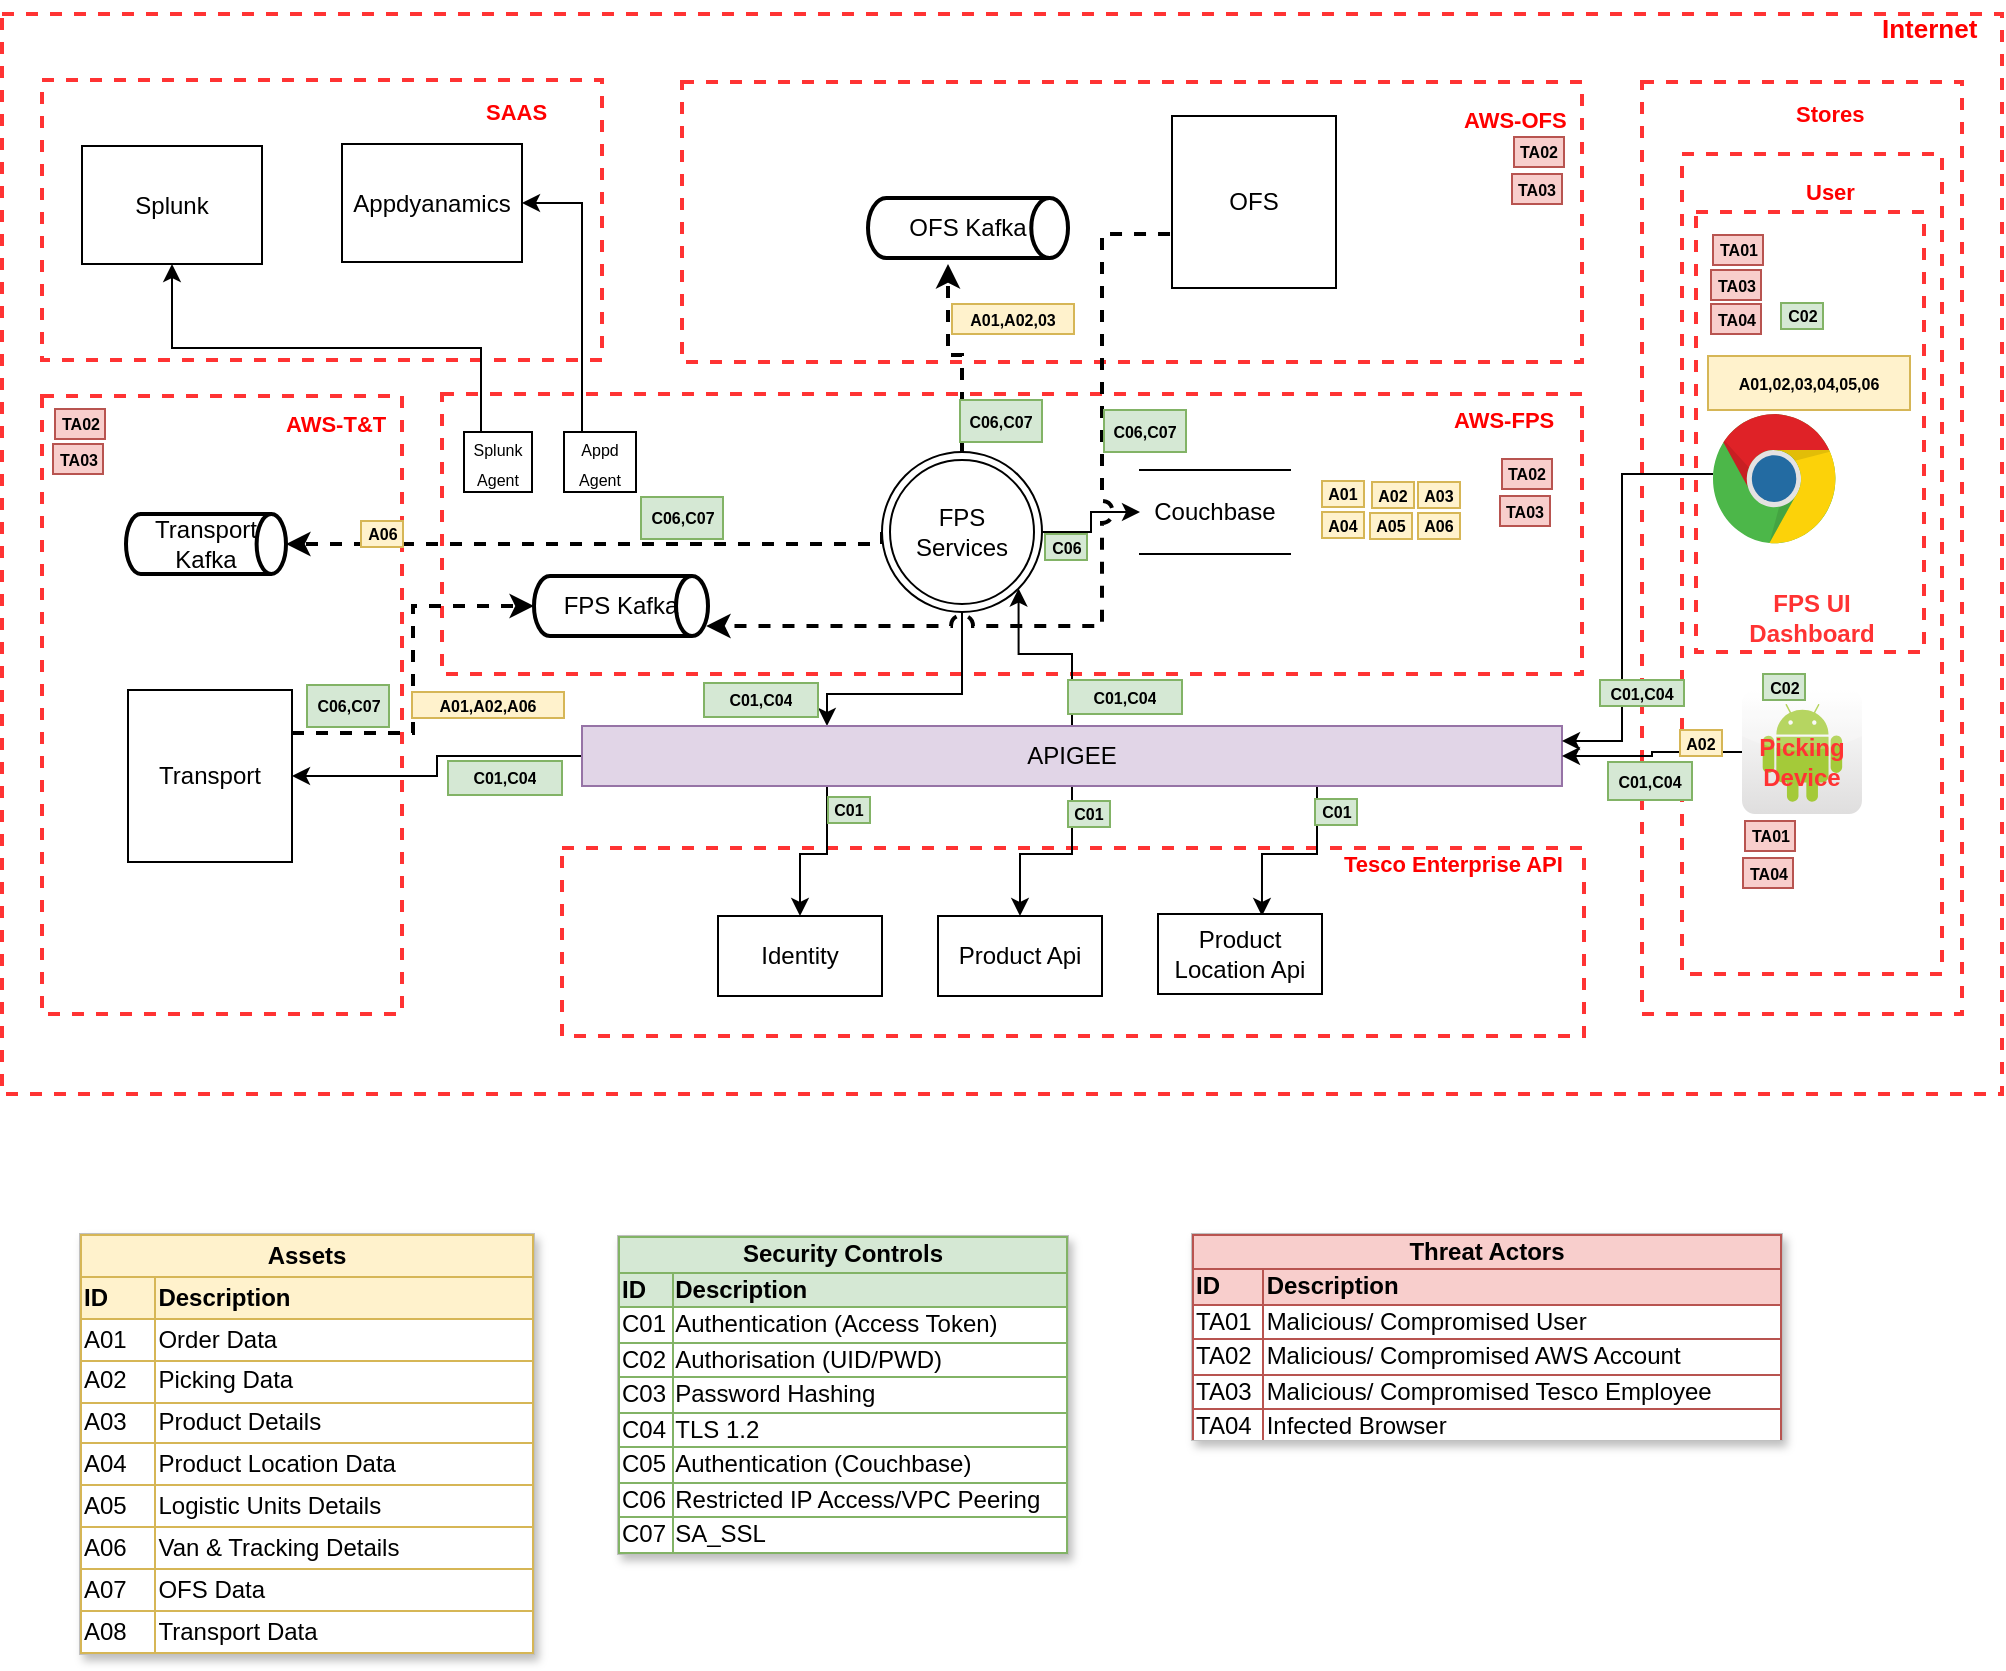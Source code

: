 <mxfile version="10.7.5" type="github"><diagram id="fkVeRdlhxag4KXdCWoBL" name="Page-1"><mxGraphModel dx="2792" dy="707" grid="1" gridSize="10" guides="1" tooltips="1" connect="1" arrows="1" fold="1" page="1" pageScale="1" pageWidth="827" pageHeight="1169" math="0" shadow="0"><root><mxCell id="0"/><mxCell id="1" parent="0"/><mxCell id="V3bHdPxkySxmGlLkFV98-1" value="&amp;nbsp; &amp;nbsp; &amp;nbsp; &amp;nbsp; &amp;nbsp; &amp;nbsp; &amp;nbsp; &amp;nbsp; &amp;nbsp; &amp;nbsp; &amp;nbsp; &amp;nbsp; &amp;nbsp; &amp;nbsp; &amp;nbsp; &amp;nbsp; &amp;nbsp; &amp;nbsp; &amp;nbsp; &amp;nbsp; &amp;nbsp; &amp;nbsp; &amp;nbsp; &amp;nbsp; &amp;nbsp; &amp;nbsp; &amp;nbsp; &amp;nbsp; &amp;nbsp; &amp;nbsp; &amp;nbsp; &amp;nbsp; &amp;nbsp; &amp;nbsp; &amp;nbsp; &amp;nbsp; &amp;nbsp; &amp;nbsp; &amp;nbsp; &amp;nbsp; &amp;nbsp; &amp;nbsp; &amp;nbsp; &amp;nbsp; &amp;nbsp; &amp;nbsp; &amp;nbsp; &amp;nbsp; &amp;nbsp; &amp;nbsp; &amp;nbsp; &amp;nbsp; &amp;nbsp; &amp;nbsp; &amp;nbsp; &amp;nbsp; &amp;nbsp; &amp;nbsp; &amp;nbsp; &amp;nbsp; &amp;nbsp; &amp;nbsp; &amp;nbsp; &amp;nbsp; &amp;nbsp; &amp;nbsp; &amp;nbsp; &amp;nbsp; &amp;nbsp; &amp;nbsp; &amp;nbsp; &amp;nbsp; &amp;nbsp; &amp;nbsp; &amp;nbsp; &amp;nbsp; &amp;nbsp; &amp;nbsp; &amp;nbsp; &amp;nbsp; &amp;nbsp; &amp;nbsp; &amp;nbsp; &amp;nbsp; &amp;nbsp; &amp;nbsp; &amp;nbsp; &amp;nbsp; &amp;nbsp; &amp;nbsp; &amp;nbsp; &amp;nbsp; &amp;nbsp; &amp;nbsp; &amp;nbsp; &amp;nbsp; &amp;nbsp; &amp;nbsp; &amp;nbsp; &amp;nbsp; &amp;nbsp; &amp;nbsp; &amp;nbsp; &amp;nbsp; &amp;nbsp; &amp;nbsp; &amp;nbsp; &amp;nbsp; &amp;nbsp; &amp;nbsp; &amp;nbsp;&amp;nbsp;" style="html=1;fontColor=#FF3333;fontStyle=1;align=left;verticalAlign=top;spacing=0;labelBorderColor=none;fillColor=none;dashed=1;strokeWidth=2;strokeColor=#FF3333;spacingLeft=4;spacingTop=-3;" parent="1" vertex="1"><mxGeometry x="-1015" y="220" width="1000" height="540" as="geometry"/></mxCell><mxCell id="V3bHdPxkySxmGlLkFV98-5" value="" style="rounded=0;whiteSpace=wrap;html=1;dashed=1;strokeColor=#FF3333;strokeWidth=2;fillColor=none;" parent="1" vertex="1"><mxGeometry x="-795" y="410" width="570" height="140" as="geometry"/></mxCell><mxCell id="V3bHdPxkySxmGlLkFV98-46" style="edgeStyle=orthogonalEdgeStyle;rounded=0;orthogonalLoop=1;jettySize=auto;html=1;exitX=0;exitY=0.5;exitDx=0;exitDy=0;fontSize=11;fontColor=#FF0000;dashed=1;strokeWidth=2;" parent="1" source="V3bHdPxkySxmGlLkFV98-6" target="V3bHdPxkySxmGlLkFV98-35" edge="1"><mxGeometry relative="1" as="geometry"><Array as="points"><mxPoint x="-575" y="485"/></Array></mxGeometry></mxCell><mxCell id="V3bHdPxkySxmGlLkFV98-47" style="edgeStyle=orthogonalEdgeStyle;rounded=0;orthogonalLoop=1;jettySize=auto;html=1;exitX=0.5;exitY=0;exitDx=0;exitDy=0;entryX=0.4;entryY=1.1;entryDx=0;entryDy=0;entryPerimeter=0;fontSize=11;fontColor=#FF0000;dashed=1;strokeWidth=2;" parent="1" source="V3bHdPxkySxmGlLkFV98-6" target="V3bHdPxkySxmGlLkFV98-36" edge="1"><mxGeometry relative="1" as="geometry"/></mxCell><mxCell id="V3bHdPxkySxmGlLkFV98-57" style="edgeStyle=orthogonalEdgeStyle;rounded=0;orthogonalLoop=1;jettySize=auto;html=1;exitX=0.5;exitY=1;exitDx=0;exitDy=0;entryX=0.25;entryY=0;entryDx=0;entryDy=0;fontSize=11;fontColor=#FF0000;" parent="1" source="V3bHdPxkySxmGlLkFV98-6" target="V3bHdPxkySxmGlLkFV98-40" edge="1"><mxGeometry relative="1" as="geometry"><Array as="points"><mxPoint x="-535" y="560"/><mxPoint x="-602" y="560"/></Array></mxGeometry></mxCell><mxCell id="V3bHdPxkySxmGlLkFV98-59" style="edgeStyle=orthogonalEdgeStyle;rounded=0;orthogonalLoop=1;jettySize=auto;html=1;exitX=1;exitY=0.5;exitDx=0;exitDy=0;fontSize=11;fontColor=#FF0000;" parent="1" source="V3bHdPxkySxmGlLkFV98-6" target="V3bHdPxkySxmGlLkFV98-7" edge="1"><mxGeometry relative="1" as="geometry"/></mxCell><mxCell id="V3bHdPxkySxmGlLkFV98-6" value="FPS Services" style="ellipse;shape=doubleEllipse;whiteSpace=wrap;html=1;aspect=fixed;" parent="1" vertex="1"><mxGeometry x="-575" y="439" width="80" height="80" as="geometry"/></mxCell><mxCell id="V3bHdPxkySxmGlLkFV98-7" value="Couchbase" style="shape=partialRectangle;whiteSpace=wrap;html=1;left=0;right=0;fillColor=none;" parent="1" vertex="1"><mxGeometry x="-446" y="448" width="75" height="42" as="geometry"/></mxCell><UserObject label="&lt;b style=&quot;font-size: 8px&quot;&gt;A01&lt;/b&gt;" placeholders="1" name="Variable" id="V3bHdPxkySxmGlLkFV98-8"><mxCell style="text;html=1;strokeColor=#d6b656;fillColor=#fff2cc;align=center;verticalAlign=middle;whiteSpace=wrap;overflow=hidden;fontSize=8;" parent="1" vertex="1"><mxGeometry x="-355" y="453.5" width="21" height="13" as="geometry"/></mxCell></UserObject><UserObject label="&lt;b style=&quot;font-size: 8px&quot;&gt;A04&lt;/b&gt;" placeholders="1" name="Variable" id="V3bHdPxkySxmGlLkFV98-9"><mxCell style="text;html=1;strokeColor=#d6b656;fillColor=#fff2cc;align=center;verticalAlign=middle;whiteSpace=wrap;overflow=hidden;fontSize=8;" parent="1" vertex="1"><mxGeometry x="-355" y="469" width="21" height="13" as="geometry"/></mxCell></UserObject><UserObject label="&lt;b style=&quot;font-size: 8px&quot;&gt;A05&lt;/b&gt;" placeholders="1" name="Variable" id="V3bHdPxkySxmGlLkFV98-10"><mxCell style="text;html=1;strokeColor=#d6b656;fillColor=#fff2cc;align=center;verticalAlign=middle;whiteSpace=wrap;overflow=hidden;fontSize=8;" parent="1" vertex="1"><mxGeometry x="-331" y="469.5" width="21" height="13" as="geometry"/></mxCell></UserObject><UserObject label="&lt;b style=&quot;font-size: 8px&quot;&gt;A03&lt;/b&gt;" placeholders="1" name="Variable" id="V3bHdPxkySxmGlLkFV98-11"><mxCell style="text;html=1;strokeColor=#d6b656;fillColor=#fff2cc;align=center;verticalAlign=middle;whiteSpace=wrap;overflow=hidden;fontSize=8;" parent="1" vertex="1"><mxGeometry x="-307" y="454" width="21" height="13" as="geometry"/></mxCell></UserObject><UserObject label="&lt;b style=&quot;font-size: 8px&quot;&gt;A06&lt;/b&gt;" placeholders="1" name="Variable" id="V3bHdPxkySxmGlLkFV98-12"><mxCell style="text;html=1;strokeColor=#d6b656;fillColor=#fff2cc;align=center;verticalAlign=middle;whiteSpace=wrap;overflow=hidden;fontSize=8;" parent="1" vertex="1"><mxGeometry x="-307" y="469.5" width="21" height="13" as="geometry"/></mxCell></UserObject><UserObject label="&lt;b style=&quot;font-size: 8px&quot;&gt;A02&lt;/b&gt;" placeholders="1" name="Variable" id="V3bHdPxkySxmGlLkFV98-13"><mxCell style="text;html=1;strokeColor=#d6b656;fillColor=#fff2cc;align=center;verticalAlign=middle;whiteSpace=wrap;overflow=hidden;fontSize=8;" parent="1" vertex="1"><mxGeometry x="-330" y="454" width="21" height="13" as="geometry"/></mxCell></UserObject><mxCell id="V3bHdPxkySxmGlLkFV98-16" value="AWS-FPS" style="text;html=1;fillColor=none;fontColor=#FF0000;fontSize=11;fontStyle=1" parent="1" vertex="1"><mxGeometry x="-291" y="410" width="50" height="30" as="geometry"/></mxCell><mxCell id="V3bHdPxkySxmGlLkFV98-17" value="" style="rounded=0;whiteSpace=wrap;html=1;dashed=1;strokeColor=#FF3333;strokeWidth=2;fillColor=none;" parent="1" vertex="1"><mxGeometry x="-735" y="637" width="511" height="94" as="geometry"/></mxCell><mxCell id="V3bHdPxkySxmGlLkFV98-18" value="" style="rounded=0;whiteSpace=wrap;html=1;dashed=1;strokeColor=#FF3333;strokeWidth=2;fillColor=none;" parent="1" vertex="1"><mxGeometry x="-675" y="254" width="450" height="140" as="geometry"/></mxCell><mxCell id="V3bHdPxkySxmGlLkFV98-19" value="" style="rounded=0;whiteSpace=wrap;html=1;dashed=1;strokeColor=#FF3333;strokeWidth=2;fillColor=none;" parent="1" vertex="1"><mxGeometry x="-995" y="253" width="280" height="140" as="geometry"/></mxCell><mxCell id="V3bHdPxkySxmGlLkFV98-20" value="" style="rounded=0;whiteSpace=wrap;html=1;dashed=1;strokeColor=#FF3333;strokeWidth=2;fillColor=none;" parent="1" vertex="1"><mxGeometry x="-995" y="411" width="180" height="309" as="geometry"/></mxCell><mxCell id="V3bHdPxkySxmGlLkFV98-45" style="edgeStyle=orthogonalEdgeStyle;rounded=0;orthogonalLoop=1;jettySize=auto;html=1;exitX=1;exitY=0.25;exitDx=0;exitDy=0;entryX=0;entryY=0.5;entryDx=0;entryDy=0;entryPerimeter=0;fontSize=11;fontColor=#FF0000;dashed=1;strokeWidth=2;" parent="1" source="V3bHdPxkySxmGlLkFV98-21" target="V3bHdPxkySxmGlLkFV98-37" edge="1"><mxGeometry relative="1" as="geometry"/></mxCell><mxCell id="V3bHdPxkySxmGlLkFV98-21" value="Transport" style="rounded=0;whiteSpace=wrap;html=1;strokeColor=#000000;strokeWidth=1;" parent="1" vertex="1"><mxGeometry x="-952" y="558" width="82" height="86" as="geometry"/></mxCell><mxCell id="V3bHdPxkySxmGlLkFV98-22" value="AWS-T&amp;amp;T" style="text;html=1;fillColor=none;fontColor=#FF0000;fontSize=11;fontStyle=1" parent="1" vertex="1"><mxGeometry x="-875" y="412" width="50" height="30" as="geometry"/></mxCell><mxCell id="V3bHdPxkySxmGlLkFV98-23" value="AWS-OFS" style="text;html=1;fillColor=none;fontColor=#FF0000;fontSize=11;fontStyle=1" parent="1" vertex="1"><mxGeometry x="-286" y="260" width="50" height="30" as="geometry"/></mxCell><mxCell id="V3bHdPxkySxmGlLkFV98-24" value="Splunk" style="rounded=0;whiteSpace=wrap;html=1;strokeColor=#000000;strokeWidth=1;" parent="1" vertex="1"><mxGeometry x="-975" y="286" width="90" height="59" as="geometry"/></mxCell><mxCell id="V3bHdPxkySxmGlLkFV98-25" value="Appdyanamics" style="rounded=0;whiteSpace=wrap;html=1;strokeColor=#000000;strokeWidth=1;" parent="1" vertex="1"><mxGeometry x="-845" y="285" width="90" height="59" as="geometry"/></mxCell><mxCell id="V3bHdPxkySxmGlLkFV98-27" value="SAAS" style="text;html=1;fillColor=none;fontColor=#FF0000;fontSize=11;fontStyle=1" parent="1" vertex="1"><mxGeometry x="-775" y="256" width="50" height="30" as="geometry"/></mxCell><mxCell id="V3bHdPxkySxmGlLkFV98-28" value="Tesco Enterprise API" style="text;html=1;fillColor=none;fontColor=#FF0000;fontSize=11;fontStyle=1" parent="1" vertex="1"><mxGeometry x="-346.5" y="632" width="50" height="30" as="geometry"/></mxCell><mxCell id="V3bHdPxkySxmGlLkFV98-33" style="edgeStyle=orthogonalEdgeStyle;rounded=0;orthogonalLoop=1;jettySize=auto;html=1;exitX=0.25;exitY=0;exitDx=0;exitDy=0;entryX=1;entryY=0.5;entryDx=0;entryDy=0;fontSize=11;fontColor=#FF0000;" parent="1" source="V3bHdPxkySxmGlLkFV98-29" target="V3bHdPxkySxmGlLkFV98-25" edge="1"><mxGeometry relative="1" as="geometry"/></mxCell><mxCell id="V3bHdPxkySxmGlLkFV98-29" value="&lt;font style=&quot;font-size: 8px&quot;&gt;Appd&lt;br&gt;Agent&lt;br&gt;&lt;/font&gt;" style="rounded=0;whiteSpace=wrap;html=1;" parent="1" vertex="1"><mxGeometry x="-734" y="429" width="36" height="30" as="geometry"/></mxCell><mxCell id="V3bHdPxkySxmGlLkFV98-31" style="edgeStyle=orthogonalEdgeStyle;rounded=0;orthogonalLoop=1;jettySize=auto;html=1;exitX=0.25;exitY=0;exitDx=0;exitDy=0;entryX=0.5;entryY=1;entryDx=0;entryDy=0;fontSize=11;fontColor=#FF0000;" parent="1" source="V3bHdPxkySxmGlLkFV98-30" target="V3bHdPxkySxmGlLkFV98-24" edge="1"><mxGeometry relative="1" as="geometry"/></mxCell><mxCell id="V3bHdPxkySxmGlLkFV98-30" value="&lt;font style=&quot;font-size: 8px&quot;&gt;Splunk Agent&lt;/font&gt;" style="rounded=0;whiteSpace=wrap;html=1;" parent="1" vertex="1"><mxGeometry x="-784" y="429" width="34" height="30" as="geometry"/></mxCell><mxCell id="V3bHdPxkySxmGlLkFV98-54" style="edgeStyle=orthogonalEdgeStyle;rounded=0;orthogonalLoop=1;jettySize=auto;html=1;exitX=-0.012;exitY=0.686;exitDx=0;exitDy=0;entryX=0.989;entryY=0.833;entryDx=0;entryDy=0;entryPerimeter=0;fontSize=11;fontColor=#FF0000;exitPerimeter=0;jumpStyle=arc;jumpSize=9;dashed=1;strokeWidth=2;" parent="1" source="V3bHdPxkySxmGlLkFV98-34" target="V3bHdPxkySxmGlLkFV98-37" edge="1"><mxGeometry relative="1" as="geometry"><Array as="points"><mxPoint x="-465" y="330"/><mxPoint x="-465" y="526"/></Array></mxGeometry></mxCell><mxCell id="V3bHdPxkySxmGlLkFV98-34" value="OFS" style="rounded=0;whiteSpace=wrap;html=1;strokeColor=#000000;strokeWidth=1;" parent="1" vertex="1"><mxGeometry x="-430" y="271" width="82" height="86" as="geometry"/></mxCell><mxCell id="V3bHdPxkySxmGlLkFV98-35" value="Transport Kafka" style="strokeWidth=2;html=1;shape=mxgraph.flowchart.direct_data;whiteSpace=wrap;" parent="1" vertex="1"><mxGeometry x="-953" y="470" width="80" height="30" as="geometry"/></mxCell><mxCell id="V3bHdPxkySxmGlLkFV98-36" value="OFS Kafka" style="strokeWidth=2;html=1;shape=mxgraph.flowchart.direct_data;whiteSpace=wrap;" parent="1" vertex="1"><mxGeometry x="-582" y="312" width="100" height="30" as="geometry"/></mxCell><mxCell id="V3bHdPxkySxmGlLkFV98-37" value="FPS Kafka" style="strokeWidth=2;html=1;shape=mxgraph.flowchart.direct_data;whiteSpace=wrap;" parent="1" vertex="1"><mxGeometry x="-749" y="501" width="87" height="30" as="geometry"/></mxCell><mxCell id="V3bHdPxkySxmGlLkFV98-42" style="edgeStyle=orthogonalEdgeStyle;rounded=0;orthogonalLoop=1;jettySize=auto;html=1;fontSize=11;fontColor=#FF0000;" parent="1" source="V3bHdPxkySxmGlLkFV98-40" target="V3bHdPxkySxmGlLkFV98-21" edge="1"><mxGeometry relative="1" as="geometry"/></mxCell><mxCell id="V3bHdPxkySxmGlLkFV98-60" style="edgeStyle=orthogonalEdgeStyle;rounded=0;orthogonalLoop=1;jettySize=auto;html=1;exitX=0.5;exitY=0;exitDx=0;exitDy=0;entryX=1;entryY=1;entryDx=0;entryDy=0;fontSize=11;fontColor=#FF0000;" parent="1" source="V3bHdPxkySxmGlLkFV98-40" target="V3bHdPxkySxmGlLkFV98-6" edge="1"><mxGeometry relative="1" as="geometry"><Array as="points"><mxPoint x="-480" y="540"/><mxPoint x="-507" y="540"/></Array></mxGeometry></mxCell><mxCell id="V3bHdPxkySxmGlLkFV98-61" style="edgeStyle=orthogonalEdgeStyle;rounded=0;orthogonalLoop=1;jettySize=auto;html=1;exitX=0.25;exitY=1;exitDx=0;exitDy=0;fontSize=11;fontColor=#FF0000;" parent="1" source="V3bHdPxkySxmGlLkFV98-40" target="V3bHdPxkySxmGlLkFV98-49" edge="1"><mxGeometry relative="1" as="geometry"><Array as="points"><mxPoint x="-602" y="640"/><mxPoint x="-616" y="640"/></Array></mxGeometry></mxCell><mxCell id="V3bHdPxkySxmGlLkFV98-62" style="edgeStyle=orthogonalEdgeStyle;rounded=0;orthogonalLoop=1;jettySize=auto;html=1;exitX=0.5;exitY=1;exitDx=0;exitDy=0;fontSize=11;fontColor=#FF0000;" parent="1" source="V3bHdPxkySxmGlLkFV98-40" target="V3bHdPxkySxmGlLkFV98-50" edge="1"><mxGeometry relative="1" as="geometry"><Array as="points"><mxPoint x="-480" y="640"/><mxPoint x="-506" y="640"/></Array></mxGeometry></mxCell><mxCell id="V3bHdPxkySxmGlLkFV98-63" style="edgeStyle=orthogonalEdgeStyle;rounded=0;orthogonalLoop=1;jettySize=auto;html=1;exitX=0.75;exitY=1;exitDx=0;exitDy=0;entryX=0.634;entryY=0.025;entryDx=0;entryDy=0;entryPerimeter=0;fontSize=11;fontColor=#FF0000;" parent="1" source="V3bHdPxkySxmGlLkFV98-40" target="V3bHdPxkySxmGlLkFV98-51" edge="1"><mxGeometry relative="1" as="geometry"><Array as="points"><mxPoint x="-357" y="640"/><mxPoint x="-385" y="640"/></Array></mxGeometry></mxCell><mxCell id="V3bHdPxkySxmGlLkFV98-40" value="APIGEE" style="rounded=0;whiteSpace=wrap;html=1;fillColor=#e1d5e7;strokeColor=#9673a6;" parent="1" vertex="1"><mxGeometry x="-725" y="576" width="490" height="30" as="geometry"/></mxCell><mxCell id="V3bHdPxkySxmGlLkFV98-49" value="Identity" style="rounded=0;whiteSpace=wrap;html=1;strokeColor=#000000;strokeWidth=1;" parent="1" vertex="1"><mxGeometry x="-657" y="671" width="82" height="40" as="geometry"/></mxCell><mxCell id="V3bHdPxkySxmGlLkFV98-50" value="Product Api" style="rounded=0;whiteSpace=wrap;html=1;strokeColor=#000000;strokeWidth=1;" parent="1" vertex="1"><mxGeometry x="-547" y="671" width="82" height="40" as="geometry"/></mxCell><mxCell id="V3bHdPxkySxmGlLkFV98-51" value="Product Location Api" style="rounded=0;whiteSpace=wrap;html=1;strokeColor=#000000;strokeWidth=1;" parent="1" vertex="1"><mxGeometry x="-437" y="670" width="82" height="40" as="geometry"/></mxCell><mxCell id="V3bHdPxkySxmGlLkFV98-52" value="" style="rounded=0;whiteSpace=wrap;html=1;dashed=1;strokeColor=#FF3333;strokeWidth=2;fillColor=none;" parent="1" vertex="1"><mxGeometry x="-195" y="254" width="160" height="466" as="geometry"/></mxCell><mxCell id="V3bHdPxkySxmGlLkFV98-64" value="Stores" style="text;html=1;fillColor=none;fontColor=#FF0000;fontSize=11;fontStyle=1" parent="1" vertex="1"><mxGeometry x="-120" y="257" width="50" height="30" as="geometry"/></mxCell><mxCell id="V3bHdPxkySxmGlLkFV98-65" value="" style="rounded=0;whiteSpace=wrap;html=1;dashed=1;strokeColor=#FF3333;strokeWidth=2;fillColor=none;" parent="1" vertex="1"><mxGeometry x="-175" y="290" width="130" height="410" as="geometry"/></mxCell><mxCell id="V3bHdPxkySxmGlLkFV98-66" value="User" style="text;html=1;fillColor=none;fontColor=#FF0000;fontSize=11;fontStyle=1" parent="1" vertex="1"><mxGeometry x="-115" y="296" width="50" height="30" as="geometry"/></mxCell><mxCell id="V3bHdPxkySxmGlLkFV98-68" style="edgeStyle=orthogonalEdgeStyle;rounded=0;orthogonalLoop=1;jettySize=auto;html=1;entryX=1;entryY=0.5;entryDx=0;entryDy=0;fontSize=11;fontColor=#FF0000;" parent="1" source="V3bHdPxkySxmGlLkFV98-67" target="V3bHdPxkySxmGlLkFV98-40" edge="1"><mxGeometry relative="1" as="geometry"/></mxCell><mxCell id="V3bHdPxkySxmGlLkFV98-67" value="" style="dashed=0;outlineConnect=0;html=1;align=center;labelPosition=center;verticalLabelPosition=bottom;verticalAlign=top;shape=mxgraph.webicons.android;fillColor=#FFFFFF;gradientColor=#DFDEDE;fontSize=11;fontColor=#FF0000;" parent="1" vertex="1"><mxGeometry x="-145" y="558" width="60" height="62" as="geometry"/></mxCell><mxCell id="V3bHdPxkySxmGlLkFV98-70" style="edgeStyle=orthogonalEdgeStyle;rounded=0;orthogonalLoop=1;jettySize=auto;html=1;entryX=1;entryY=0.25;entryDx=0;entryDy=0;fontSize=11;fontColor=#FF0000;" parent="1" source="V3bHdPxkySxmGlLkFV98-69" target="V3bHdPxkySxmGlLkFV98-40" edge="1"><mxGeometry relative="1" as="geometry"><Array as="points"><mxPoint x="-205" y="450"/><mxPoint x="-205" y="584"/></Array></mxGeometry></mxCell><mxCell id="V3bHdPxkySxmGlLkFV98-69" value="" style="dashed=0;outlineConnect=0;html=1;align=center;labelPosition=center;verticalLabelPosition=bottom;verticalAlign=top;shape=mxgraph.weblogos.chrome;fillColor=none;fontSize=11;fontColor=#FF0000;" parent="1" vertex="1"><mxGeometry x="-159.5" y="420" width="62" height="66" as="geometry"/></mxCell><mxCell id="V3bHdPxkySxmGlLkFV98-71" value="&lt;table border=&quot;1&quot; width=&quot;100%&quot; style=&quot;width: 100% ; height: 100% ; border-collapse: collapse ; border: 1px solid #d6b656&quot;&gt;&lt;tbody&gt;&lt;tr style=&quot;background-color: #fff2cc ; color: #000000 ; border: 1px solid #d6b656&quot;&gt;&lt;th align=&quot;center&quot; colspan=&quot;2&quot;&gt;Assets&lt;/th&gt;&lt;/tr&gt;&lt;tr style=&quot;background-color: #fff2cc ; color: #000000 ; border: 1px solid #d6b656&quot;&gt;&lt;th align=&quot;left&quot; style=&quot;border: 1px solid #d6b656&quot;&gt;ID&lt;/th&gt;&lt;th align=&quot;left&quot; style=&quot;border: 1px solid #d6b656&quot;&gt;Description&lt;/th&gt;&lt;/tr&gt;&lt;tr&gt;&lt;td style=&quot;border: 1px solid #d6b656&quot;&gt;A01&lt;/td&gt;&lt;td style=&quot;border: 1px solid #d6b656&quot;&gt;Order Data&lt;/td&gt;&lt;/tr&gt;&lt;tr&gt;&lt;td&gt;A02&lt;/td&gt;&lt;td&gt;Picking Data&lt;/td&gt;&lt;/tr&gt;&lt;tr&gt;&lt;td&gt;A03&lt;/td&gt;&lt;td&gt;Product Details&lt;/td&gt;&lt;/tr&gt;&lt;tr&gt;&lt;td&gt;A04&lt;/td&gt;&lt;td&gt;Product Location Data&lt;/td&gt;&lt;/tr&gt;&lt;tr&gt;&lt;td&gt;A05&lt;/td&gt;&lt;td&gt;Logistic Units Details&lt;/td&gt;&lt;/tr&gt;&lt;tr&gt;&lt;td&gt;A06&lt;/td&gt;&lt;td&gt;Van &amp;amp; Tracking Details&lt;/td&gt;&lt;/tr&gt;&lt;tr&gt;&lt;td&gt;A07&lt;/td&gt;&lt;td&gt;OFS Data&lt;/td&gt;&lt;/tr&gt;&lt;tr&gt;&lt;td&gt;A08&lt;/td&gt;&lt;td&gt;Transport Data&lt;/td&gt;&lt;/tr&gt;&lt;/tbody&gt;&lt;/table&gt;" style="text;html=1;strokeColor=#c0c0c0;fillColor=#ffffff;overflow=fill;rounded=0;shadow=1;labelBackgroundColor=#ffffff;fontColor=#000000;align=left;" parent="1" vertex="1"><mxGeometry x="-976" y="830" width="227" height="210" as="geometry"/></mxCell><mxCell id="V3bHdPxkySxmGlLkFV98-73" value="&lt;table border=&quot;1&quot; width=&quot;100%&quot; style=&quot;width: 100% ; height: 100% ; border-collapse: collapse ; border: 1px solid #b85450&quot;&gt;&lt;tbody&gt;&lt;tr style=&quot;background-color: #f8cecc ; color: #000000 ; border: 1px solid #b85450&quot;&gt;&lt;th align=&quot;center&quot; colspan=&quot;2&quot;&gt;Threat Actors&lt;/th&gt;&lt;/tr&gt;&lt;tr style=&quot;background-color: #f8cecc ; color: #000000 ; border: 1px solid #b85450&quot;&gt;&lt;th align=&quot;left&quot; style=&quot;border: 1px solid #b85450&quot;&gt;ID&lt;/th&gt;&lt;th align=&quot;left&quot; style=&quot;border: 1px solid #b85450&quot;&gt;Description&lt;/th&gt;&lt;/tr&gt;&lt;tr&gt;&lt;td style=&quot;border: 1px solid #b85450&quot;&gt;TA01&lt;/td&gt;&lt;td style=&quot;border: 1px solid #b85450&quot;&gt;Malicious/ Compromised User&lt;/td&gt;&lt;/tr&gt;&lt;tr&gt;&lt;td&gt;TA02&lt;/td&gt;&lt;td&gt;Malicious/ Compromised AWS Account&lt;br&gt;&lt;/td&gt;&lt;/tr&gt;&lt;tr&gt;&lt;td&gt;TA03&lt;/td&gt;&lt;td&gt;Malicious/ Compromised Tesco Employee&lt;br&gt;&lt;/td&gt;&lt;/tr&gt;&lt;tr&gt;&lt;td&gt;TA04&lt;/td&gt;&lt;td&gt;Infected Browser&lt;/td&gt;&lt;/tr&gt;&lt;/tbody&gt;&lt;/table&gt;" style="text;html=1;strokeColor=#c0c0c0;fillColor=#ffffff;overflow=fill;rounded=0;shadow=1;labelBackgroundColor=#ffffff;fontColor=#000000;align=left;" parent="1" vertex="1"><mxGeometry x="-420" y="830" width="295" height="103" as="geometry"/></mxCell><UserObject label="&lt;b&gt;C02&lt;/b&gt;" placeholders="1" name="Variable" id="V3bHdPxkySxmGlLkFV98-74"><mxCell style="text;html=1;strokeColor=#82b366;fillColor=#d5e8d4;align=center;verticalAlign=middle;whiteSpace=wrap;overflow=hidden;fontSize=8;" parent="1" vertex="1"><mxGeometry x="-125.5" y="364.5" width="21" height="13" as="geometry"/></mxCell></UserObject><UserObject label="&lt;b&gt;C02&lt;/b&gt;" placeholders="1" name="Variable" id="V3bHdPxkySxmGlLkFV98-75"><mxCell style="text;html=1;strokeColor=#82b366;fillColor=#d5e8d4;align=center;verticalAlign=middle;whiteSpace=wrap;overflow=hidden;fontSize=8;" parent="1" vertex="1"><mxGeometry x="-134.5" y="550" width="21" height="13" as="geometry"/></mxCell></UserObject><UserObject label="&lt;b&gt;C01,C04&lt;/b&gt;" placeholders="1" name="Variable" id="V3bHdPxkySxmGlLkFV98-78"><mxCell style="text;html=1;strokeColor=#82b366;fillColor=#d5e8d4;align=center;verticalAlign=middle;whiteSpace=wrap;overflow=hidden;fontSize=8;" parent="1" vertex="1"><mxGeometry x="-216" y="553" width="42" height="13" as="geometry"/></mxCell></UserObject><UserObject label="&lt;b&gt;C01,C04&lt;/b&gt;" placeholders="1" name="Variable" id="V3bHdPxkySxmGlLkFV98-80"><mxCell style="text;html=1;strokeColor=#82b366;fillColor=#d5e8d4;align=center;verticalAlign=middle;whiteSpace=wrap;overflow=hidden;fontSize=8;" parent="1" vertex="1"><mxGeometry x="-212" y="594" width="42" height="19" as="geometry"/></mxCell></UserObject><UserObject label="&lt;b&gt;C01&lt;/b&gt;" placeholders="1" name="Variable" id="V3bHdPxkySxmGlLkFV98-81"><mxCell style="text;html=1;strokeColor=#82b366;fillColor=#d5e8d4;align=center;verticalAlign=middle;whiteSpace=wrap;overflow=hidden;fontSize=8;" parent="1" vertex="1"><mxGeometry x="-358.5" y="612.5" width="21" height="13" as="geometry"/></mxCell></UserObject><UserObject label="&lt;b&gt;C01&lt;/b&gt;" placeholders="1" name="Variable" id="V3bHdPxkySxmGlLkFV98-90"><mxCell style="text;html=1;strokeColor=#82b366;fillColor=#d5e8d4;align=center;verticalAlign=middle;whiteSpace=wrap;overflow=hidden;fontSize=8;" parent="1" vertex="1"><mxGeometry x="-482" y="613.5" width="21" height="13" as="geometry"/></mxCell></UserObject><UserObject label="&lt;b&gt;C01&lt;/b&gt;" placeholders="1" name="Variable" id="V3bHdPxkySxmGlLkFV98-91"><mxCell style="text;html=1;strokeColor=#82b366;fillColor=#d5e8d4;align=center;verticalAlign=middle;whiteSpace=wrap;overflow=hidden;fontSize=8;" parent="1" vertex="1"><mxGeometry x="-602" y="611.5" width="21" height="13" as="geometry"/></mxCell></UserObject><UserObject label="&lt;b&gt;C06,C07&lt;/b&gt;" placeholders="1" name="Variable" id="V3bHdPxkySxmGlLkFV98-100"><mxCell style="text;html=1;strokeColor=#82b366;fillColor=#d5e8d4;align=center;verticalAlign=middle;whiteSpace=wrap;overflow=hidden;fontSize=8;" parent="1" vertex="1"><mxGeometry x="-536" y="413" width="41" height="21" as="geometry"/></mxCell></UserObject><UserObject label="&lt;b&gt;C01,C04&lt;/b&gt;" placeholders="1" name="Variable" id="V3bHdPxkySxmGlLkFV98-103"><mxCell style="text;html=1;strokeColor=#82b366;fillColor=#d5e8d4;align=center;verticalAlign=middle;whiteSpace=wrap;overflow=hidden;fontSize=8;" parent="1" vertex="1"><mxGeometry x="-482" y="553" width="57" height="17" as="geometry"/></mxCell></UserObject><UserObject label="&lt;b&gt;TA02&lt;/b&gt;" placeholders="1" name="Variable" id="V3bHdPxkySxmGlLkFV98-104"><mxCell style="text;html=1;strokeColor=#b85450;fillColor=#f8cecc;align=center;verticalAlign=middle;whiteSpace=wrap;overflow=hidden;fontSize=8;" parent="1" vertex="1"><mxGeometry x="-988.5" y="417.5" width="25" height="15" as="geometry"/></mxCell></UserObject><UserObject label="&lt;b&gt;TA03&lt;/b&gt;" placeholders="1" name="Variable" id="V3bHdPxkySxmGlLkFV98-105"><mxCell style="text;html=1;strokeColor=#b85450;fillColor=#f8cecc;align=center;verticalAlign=middle;whiteSpace=wrap;overflow=hidden;fontSize=8;" parent="1" vertex="1"><mxGeometry x="-989.5" y="435" width="25" height="15" as="geometry"/></mxCell></UserObject><UserObject label="&lt;b&gt;TA02&lt;/b&gt;" placeholders="1" name="Variable" id="V3bHdPxkySxmGlLkFV98-110"><mxCell style="text;html=1;strokeColor=#b85450;fillColor=#f8cecc;align=center;verticalAlign=middle;whiteSpace=wrap;overflow=hidden;fontSize=8;" parent="1" vertex="1"><mxGeometry x="-265" y="442.5" width="25" height="15" as="geometry"/></mxCell></UserObject><UserObject label="&lt;b&gt;TA03&lt;/b&gt;" placeholders="1" name="Variable" id="V3bHdPxkySxmGlLkFV98-111"><mxCell style="text;html=1;strokeColor=#b85450;fillColor=#f8cecc;align=center;verticalAlign=middle;whiteSpace=wrap;overflow=hidden;fontSize=8;" parent="1" vertex="1"><mxGeometry x="-266" y="461" width="25" height="15" as="geometry"/></mxCell></UserObject><UserObject label="&lt;b&gt;TA02&lt;/b&gt;" placeholders="1" name="Variable" id="V3bHdPxkySxmGlLkFV98-112"><mxCell style="text;html=1;strokeColor=#b85450;fillColor=#f8cecc;align=center;verticalAlign=middle;whiteSpace=wrap;overflow=hidden;fontSize=8;" parent="1" vertex="1"><mxGeometry x="-259" y="281.5" width="25" height="15" as="geometry"/></mxCell></UserObject><UserObject label="&lt;b&gt;TA03&lt;/b&gt;" placeholders="1" name="Variable" id="V3bHdPxkySxmGlLkFV98-113"><mxCell style="text;html=1;strokeColor=#b85450;fillColor=#f8cecc;align=center;verticalAlign=middle;whiteSpace=wrap;overflow=hidden;fontSize=8;" parent="1" vertex="1"><mxGeometry x="-260" y="300" width="25" height="15" as="geometry"/></mxCell></UserObject><UserObject label="&lt;b&gt;TA01&lt;/b&gt;" placeholders="1" name="Variable" id="V3bHdPxkySxmGlLkFV98-114"><mxCell style="text;html=1;strokeColor=#b85450;fillColor=#f8cecc;align=center;verticalAlign=middle;whiteSpace=wrap;overflow=hidden;fontSize=8;" parent="1" vertex="1"><mxGeometry x="-159.5" y="330.5" width="25" height="15" as="geometry"/></mxCell></UserObject><UserObject label="&lt;b&gt;TA03&lt;/b&gt;" placeholders="1" name="Variable" id="V3bHdPxkySxmGlLkFV98-115"><mxCell style="text;html=1;strokeColor=#b85450;fillColor=#f8cecc;align=center;verticalAlign=middle;whiteSpace=wrap;overflow=hidden;fontSize=8;" parent="1" vertex="1"><mxGeometry x="-160.5" y="348" width="25" height="15" as="geometry"/></mxCell></UserObject><UserObject label="&lt;b&gt;TA04&lt;/b&gt;" placeholders="1" name="Variable" id="V3bHdPxkySxmGlLkFV98-118"><mxCell style="text;html=1;strokeColor=#b85450;fillColor=#f8cecc;align=center;verticalAlign=middle;whiteSpace=wrap;overflow=hidden;fontSize=8;" parent="1" vertex="1"><mxGeometry x="-160.5" y="365" width="25" height="15" as="geometry"/></mxCell></UserObject><UserObject label="&lt;b&gt;TA01&lt;/b&gt;" placeholders="1" name="Variable" id="V3bHdPxkySxmGlLkFV98-119"><mxCell style="text;html=1;strokeColor=#b85450;fillColor=#f8cecc;align=center;verticalAlign=middle;whiteSpace=wrap;overflow=hidden;fontSize=8;" parent="1" vertex="1"><mxGeometry x="-143.5" y="623.5" width="25" height="15" as="geometry"/></mxCell></UserObject><UserObject label="&lt;b&gt;TA04&lt;/b&gt;" placeholders="1" name="Variable" id="V3bHdPxkySxmGlLkFV98-120"><mxCell style="text;html=1;strokeColor=#b85450;fillColor=#f8cecc;align=center;verticalAlign=middle;whiteSpace=wrap;overflow=hidden;fontSize=8;" parent="1" vertex="1"><mxGeometry x="-144.5" y="642" width="25" height="15" as="geometry"/></mxCell></UserObject><UserObject label="&lt;b style=&quot;font-size: 8px&quot;&gt;A02&lt;/b&gt;" placeholders="1" name="Variable" id="V3bHdPxkySxmGlLkFV98-121"><mxCell style="text;html=1;strokeColor=#d6b656;fillColor=#fff2cc;align=center;verticalAlign=middle;whiteSpace=wrap;overflow=hidden;fontSize=8;" parent="1" vertex="1"><mxGeometry x="-176" y="578" width="21" height="13" as="geometry"/></mxCell></UserObject><UserObject label="&lt;b style=&quot;font-size: 8px&quot;&gt;A01,A02,A06&lt;/b&gt;" placeholders="1" name="Variable" id="V3bHdPxkySxmGlLkFV98-122"><mxCell style="text;html=1;strokeColor=#d6b656;fillColor=#fff2cc;align=center;verticalAlign=middle;whiteSpace=wrap;overflow=hidden;fontSize=8;" parent="1" vertex="1"><mxGeometry x="-810" y="559" width="76" height="13" as="geometry"/></mxCell></UserObject><UserObject label="&lt;b style=&quot;font-size: 8px&quot;&gt;A06&lt;/b&gt;" placeholders="1" name="Variable" id="V3bHdPxkySxmGlLkFV98-123"><mxCell style="text;html=1;strokeColor=#d6b656;fillColor=#fff2cc;align=center;verticalAlign=middle;whiteSpace=wrap;overflow=hidden;fontSize=8;" parent="1" vertex="1"><mxGeometry x="-835.5" y="473.5" width="21" height="13" as="geometry"/></mxCell></UserObject><UserObject label="&lt;b style=&quot;font-size: 8px&quot;&gt;A01,02,03,04,05,06&lt;/b&gt;" placeholders="1" name="Variable" id="V3bHdPxkySxmGlLkFV98-124"><mxCell style="text;html=1;strokeColor=#d6b656;fillColor=#fff2cc;align=center;verticalAlign=middle;whiteSpace=wrap;overflow=hidden;fontSize=8;" parent="1" vertex="1"><mxGeometry x="-162" y="391" width="101" height="27" as="geometry"/></mxCell></UserObject><UserObject label="&lt;b style=&quot;font-size: 8px&quot;&gt;A01,A02,03&lt;/b&gt;" placeholders="1" name="Variable" id="V3bHdPxkySxmGlLkFV98-125"><mxCell style="text;html=1;strokeColor=#d6b656;fillColor=#fff2cc;align=center;verticalAlign=middle;whiteSpace=wrap;overflow=hidden;fontSize=8;" parent="1" vertex="1"><mxGeometry x="-540" y="365" width="61" height="15" as="geometry"/></mxCell></UserObject><UserObject label="&lt;b&gt;C06&lt;/b&gt;" placeholders="1" name="Variable" id="V3bHdPxkySxmGlLkFV98-126"><mxCell style="text;html=1;strokeColor=#82b366;fillColor=#d5e8d4;align=center;verticalAlign=middle;whiteSpace=wrap;overflow=hidden;fontSize=8;" parent="1" vertex="1"><mxGeometry x="-493.5" y="480" width="21" height="13" as="geometry"/></mxCell></UserObject><UserObject label="&lt;b&gt;C01,C04&lt;/b&gt;" placeholders="1" name="Variable" id="V3bHdPxkySxmGlLkFV98-129"><mxCell style="text;html=1;strokeColor=#82b366;fillColor=#d5e8d4;align=center;verticalAlign=middle;whiteSpace=wrap;overflow=hidden;fontSize=8;" parent="1" vertex="1"><mxGeometry x="-792" y="593.5" width="57" height="17" as="geometry"/></mxCell></UserObject><UserObject label="&lt;b&gt;C01,C04&lt;/b&gt;" placeholders="1" name="Variable" id="V3bHdPxkySxmGlLkFV98-130"><mxCell style="text;html=1;strokeColor=#82b366;fillColor=#d5e8d4;align=center;verticalAlign=middle;whiteSpace=wrap;overflow=hidden;fontSize=8;" parent="1" vertex="1"><mxGeometry x="-664" y="554.5" width="57" height="17" as="geometry"/></mxCell></UserObject><mxCell id="V3bHdPxkySxmGlLkFV98-132" value="&lt;table border=&quot;1&quot; width=&quot;100%&quot; style=&quot;width: 100% ; height: 100% ; border-collapse: collapse ; border: 1px solid #82b366&quot;&gt;&lt;tbody&gt;&lt;tr style=&quot;background-color: #d5e8d4 ; color: #000000 ; border: 1px solid #82b366&quot;&gt;&lt;th align=&quot;center&quot; colspan=&quot;2&quot;&gt;Security Controls&lt;/th&gt;&lt;/tr&gt;&lt;tr style=&quot;background-color: #d5e8d4 ; color: #000000 ; border: 1px solid #82b366&quot;&gt;&lt;th align=&quot;left&quot; style=&quot;border: 1px solid #82b366&quot;&gt;ID&lt;/th&gt;&lt;th align=&quot;left&quot; style=&quot;border: 1px solid #82b366&quot;&gt;Description&lt;/th&gt;&lt;/tr&gt;&lt;tr&gt;&lt;td style=&quot;border: 1px solid #82b366&quot;&gt;C01&lt;/td&gt;&lt;td style=&quot;border: 1px solid #82b366&quot;&gt;Authentication (Access Token)&lt;/td&gt;&lt;/tr&gt;&lt;tr&gt;&lt;td&gt;C02&lt;/td&gt;&lt;td&gt;Authorisation (UID/PWD)&lt;/td&gt;&lt;/tr&gt;&lt;tr&gt;&lt;td&gt;C03&lt;/td&gt;&lt;td&gt;Password Hashing&lt;/td&gt;&lt;/tr&gt;&lt;tr&gt;&lt;td&gt;C04&lt;/td&gt;&lt;td&gt;TLS 1.2&lt;/td&gt;&lt;/tr&gt;&lt;tr&gt;&lt;td&gt;C05&lt;/td&gt;&lt;td&gt;Authentication (Couchbase)&lt;/td&gt;&lt;/tr&gt;&lt;tr&gt;&lt;td&gt;C06&lt;/td&gt;&lt;td&gt;Restricted IP Access/VPC Peering&lt;/td&gt;&lt;/tr&gt;&lt;tr&gt;&lt;td&gt;C07&lt;/td&gt;&lt;td&gt;SA_SSL&lt;/td&gt;&lt;/tr&gt;&lt;/tbody&gt;&lt;/table&gt;" style="text;html=1;strokeColor=#c0c0c0;fillColor=#ffffff;overflow=fill;rounded=0;shadow=1;labelBackgroundColor=#ffffff;fontColor=#000000;align=left;" parent="1" vertex="1"><mxGeometry x="-707" y="831" width="225" height="159" as="geometry"/></mxCell><UserObject label="&lt;b&gt;C06,C07&lt;/b&gt;" placeholders="1" name="Variable" id="V3bHdPxkySxmGlLkFV98-133"><mxCell style="text;html=1;strokeColor=#82b366;fillColor=#d5e8d4;align=center;verticalAlign=middle;whiteSpace=wrap;overflow=hidden;fontSize=8;" parent="1" vertex="1"><mxGeometry x="-464" y="418" width="41" height="21" as="geometry"/></mxCell></UserObject><UserObject label="&lt;b&gt;C06,C07&lt;/b&gt;" placeholders="1" name="Variable" id="V3bHdPxkySxmGlLkFV98-134"><mxCell style="text;html=1;strokeColor=#82b366;fillColor=#d5e8d4;align=center;verticalAlign=middle;whiteSpace=wrap;overflow=hidden;fontSize=8;" parent="1" vertex="1"><mxGeometry x="-695.5" y="461.5" width="41" height="21" as="geometry"/></mxCell></UserObject><UserObject label="&lt;b&gt;C06,C07&lt;/b&gt;" placeholders="1" name="Variable" id="V3bHdPxkySxmGlLkFV98-135"><mxCell style="text;html=1;strokeColor=#82b366;fillColor=#d5e8d4;align=center;verticalAlign=middle;whiteSpace=wrap;overflow=hidden;fontSize=8;" parent="1" vertex="1"><mxGeometry x="-862.5" y="555.5" width="41" height="21" as="geometry"/></mxCell></UserObject><mxCell id="V3bHdPxkySxmGlLkFV98-136" value="Internet" style="text;html=1;fillColor=none;fontColor=#FF0000;fontSize=13;fontStyle=1;strokeWidth=2;" parent="1" vertex="1"><mxGeometry x="-77" y="213" width="50" height="34" as="geometry"/></mxCell><mxCell id="j2nPjG3CBSMQ7wM1RZdU-6" value="" style="rounded=0;whiteSpace=wrap;html=1;dashed=1;strokeColor=#FF3333;strokeWidth=2;fillColor=none;" parent="1" vertex="1"><mxGeometry x="-168" y="319" width="114" height="220" as="geometry"/></mxCell><mxCell id="j2nPjG3CBSMQ7wM1RZdU-7" value="Picking&lt;br&gt;Device&lt;br&gt;" style="text;html=1;strokeColor=none;fillColor=none;align=center;verticalAlign=middle;whiteSpace=wrap;rounded=0;fontColor=#FF3333;fontStyle=1" parent="1" vertex="1"><mxGeometry x="-135" y="583.5" width="40" height="20" as="geometry"/></mxCell><mxCell id="j2nPjG3CBSMQ7wM1RZdU-8" value="FPS UI Dashboard" style="text;html=1;strokeColor=none;fillColor=none;align=center;verticalAlign=middle;whiteSpace=wrap;rounded=0;fontColor=#FF3333;fontStyle=1" parent="1" vertex="1"><mxGeometry x="-155" y="512" width="90" height="20" as="geometry"/></mxCell></root></mxGraphModel></diagram></mxfile>
